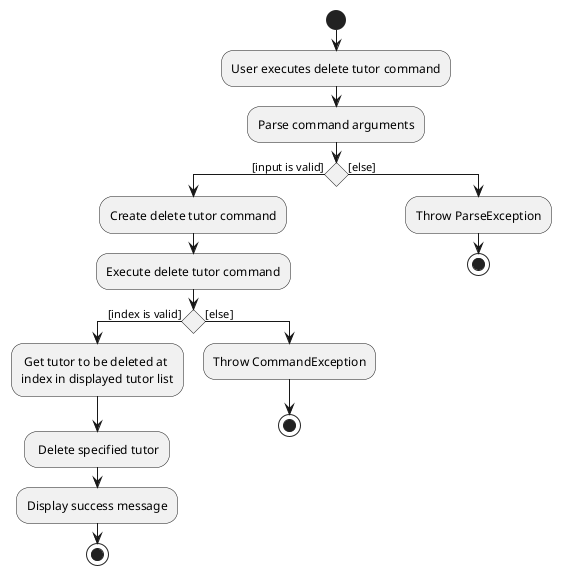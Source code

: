 @startuml
start
:User executes delete tutor command;
:Parse command arguments;

if () then ([input is valid])
    :Create delete tutor command;
    :Execute delete tutor command;
    if () then ([index is valid])
        : Get tutor to be deleted at
        index in displayed tutor list;
        : Delete specified tutor;
        :Display success message;
        stop
    else ([else])
        :Throw CommandException;
        stop
    endif
else ([else])
    :Throw ParseException;
    stop
endif
@enduml
